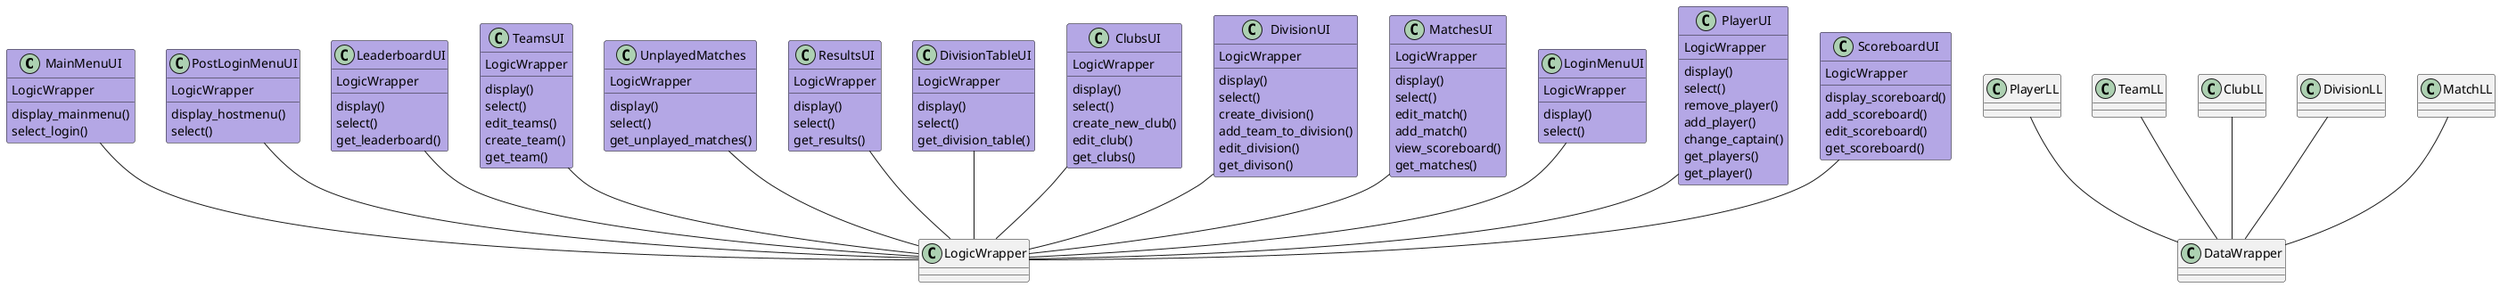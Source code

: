 @startuml

class MainMenuUI  #B4a7e5 {
    LogicWrapper
    display_mainmenu()
    select_login()
}
class PostLoginMenuUI #B4a7e5 {
    LogicWrapper
    display_hostmenu()
    select()
}
class LeaderboardUI #B4a7e5 {
    LogicWrapper
    display()
    select()
    get_leaderboard()
}
class TeamsUI #B4a7e5{
    LogicWrapper
    display()
    select()
    edit_teams()
    create_team()
    get_team()
}
class UnplayedMatches #B4a7e5{
    LogicWrapper
    display()
    select()
    get_unplayed_matches()
}
class ResultsUI #B4a7e5{
    LogicWrapper
    display()
    select()
    get_results()
}
class DivisionTableUI #B4a7e5{
    LogicWrapper
    display()
    select()
    get_division_table()
}
class ClubsUI #B4a7e5{
    LogicWrapper
    display()
    select()
    create_new_club()
    edit_club()
    get_clubs()
}
class DivisionUI #B4a7e5{
    LogicWrapper
    display()
    select()
    create_division()
    add_team_to_division()
    edit_division()
    get_divison()
}
class MatchesUI #B4a7e5{
    LogicWrapper
    display()
    select()
    edit_match()
    add_match()
    view_scoreboard()
    get_matches()
}
class LoginMenuUI #B4a7e5{
    LogicWrapper
    display()
    select()
}

class PlayerUI #B4a7e5 {
    LogicWrapper
    display()
    select()
    remove_player()
    add_player()
    change_captain()
    get_players()
    get_player()
}

class ScoreboardUI #B4a7e5 {
    LogicWrapper
    display_scoreboard()
    add_scoreboard()
    edit_scoreboard()
    get_scoreboard()
}






MainMenuUI  --  LogicWrapper
LeaderboardUI -- LogicWrapper
ScoreboardUI -- LogicWrapper
DivisionUI -- LogicWrapper
PostLoginMenuUI --  LogicWrapper
UnplayedMatches -- LogicWrapper
TeamsUI -- LogicWrapper
DivisionTableUI -- LogicWrapper
ClubsUI --  LogicWrapper
MatchesUI -- LogicWrapper
LoginMenuUI -- LogicWrapper
ResultsUI -- LogicWrapper
PlayerUI-- LogicWrapper



PlayerLL -- DataWrapper 
TeamLL -- DataWrapper 
ClubLL -- DataWrapper 
DivisionLL -- DataWrapper 
MatchLL -- DataWrapper 

/'
Data layer
'/


@enduml